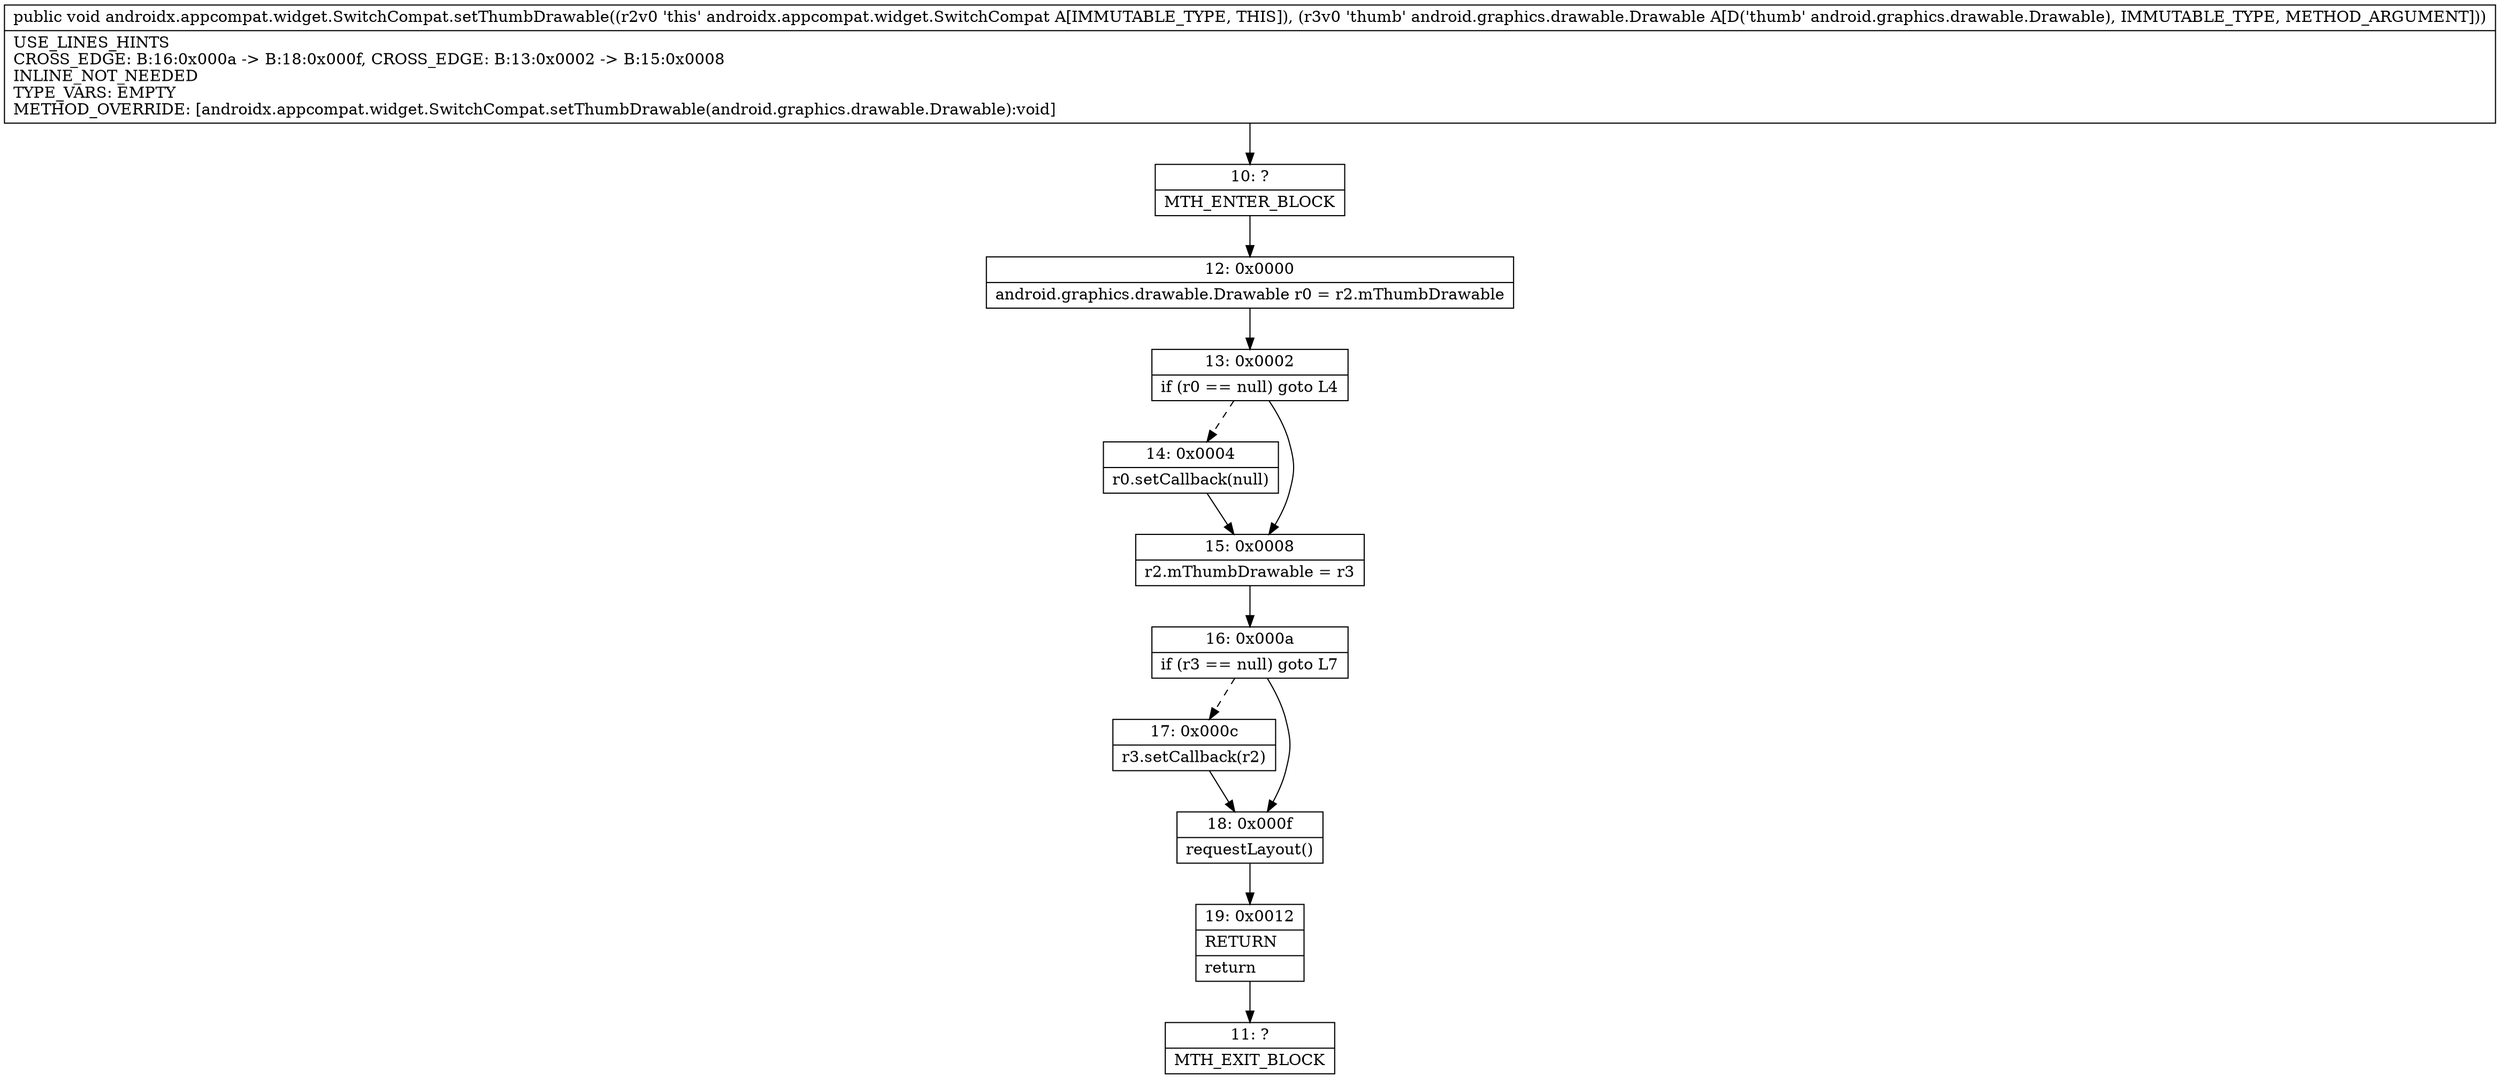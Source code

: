 digraph "CFG forandroidx.appcompat.widget.SwitchCompat.setThumbDrawable(Landroid\/graphics\/drawable\/Drawable;)V" {
Node_10 [shape=record,label="{10\:\ ?|MTH_ENTER_BLOCK\l}"];
Node_12 [shape=record,label="{12\:\ 0x0000|android.graphics.drawable.Drawable r0 = r2.mThumbDrawable\l}"];
Node_13 [shape=record,label="{13\:\ 0x0002|if (r0 == null) goto L4\l}"];
Node_14 [shape=record,label="{14\:\ 0x0004|r0.setCallback(null)\l}"];
Node_15 [shape=record,label="{15\:\ 0x0008|r2.mThumbDrawable = r3\l}"];
Node_16 [shape=record,label="{16\:\ 0x000a|if (r3 == null) goto L7\l}"];
Node_17 [shape=record,label="{17\:\ 0x000c|r3.setCallback(r2)\l}"];
Node_18 [shape=record,label="{18\:\ 0x000f|requestLayout()\l}"];
Node_19 [shape=record,label="{19\:\ 0x0012|RETURN\l|return\l}"];
Node_11 [shape=record,label="{11\:\ ?|MTH_EXIT_BLOCK\l}"];
MethodNode[shape=record,label="{public void androidx.appcompat.widget.SwitchCompat.setThumbDrawable((r2v0 'this' androidx.appcompat.widget.SwitchCompat A[IMMUTABLE_TYPE, THIS]), (r3v0 'thumb' android.graphics.drawable.Drawable A[D('thumb' android.graphics.drawable.Drawable), IMMUTABLE_TYPE, METHOD_ARGUMENT]))  | USE_LINES_HINTS\lCROSS_EDGE: B:16:0x000a \-\> B:18:0x000f, CROSS_EDGE: B:13:0x0002 \-\> B:15:0x0008\lINLINE_NOT_NEEDED\lTYPE_VARS: EMPTY\lMETHOD_OVERRIDE: [androidx.appcompat.widget.SwitchCompat.setThumbDrawable(android.graphics.drawable.Drawable):void]\l}"];
MethodNode -> Node_10;Node_10 -> Node_12;
Node_12 -> Node_13;
Node_13 -> Node_14[style=dashed];
Node_13 -> Node_15;
Node_14 -> Node_15;
Node_15 -> Node_16;
Node_16 -> Node_17[style=dashed];
Node_16 -> Node_18;
Node_17 -> Node_18;
Node_18 -> Node_19;
Node_19 -> Node_11;
}

